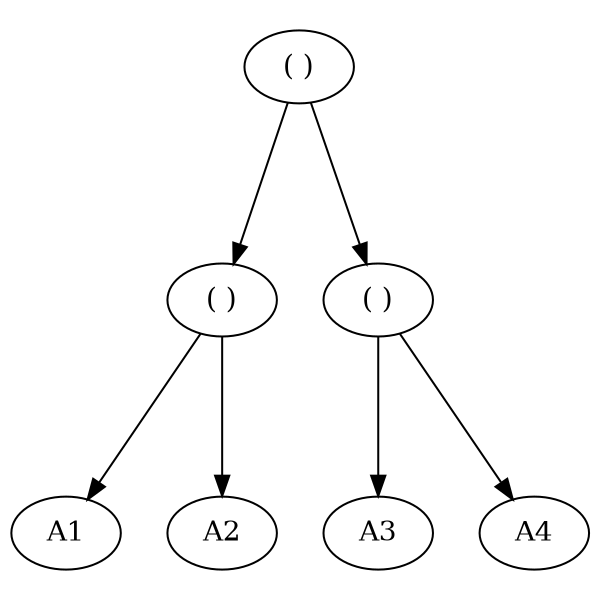 digraph G {
        graph [size="4,4!", ratio=fill]
        {
                node [label="( )"]
                paren1
                paren2
                paren3
        }
        A1
        A2
        A3
        A4
        paren1 -> paren2
        paren1 -> paren3
        paren2 -> A1
        paren2 -> A2
        paren3 -> A3
        paren3 -> A4
}
